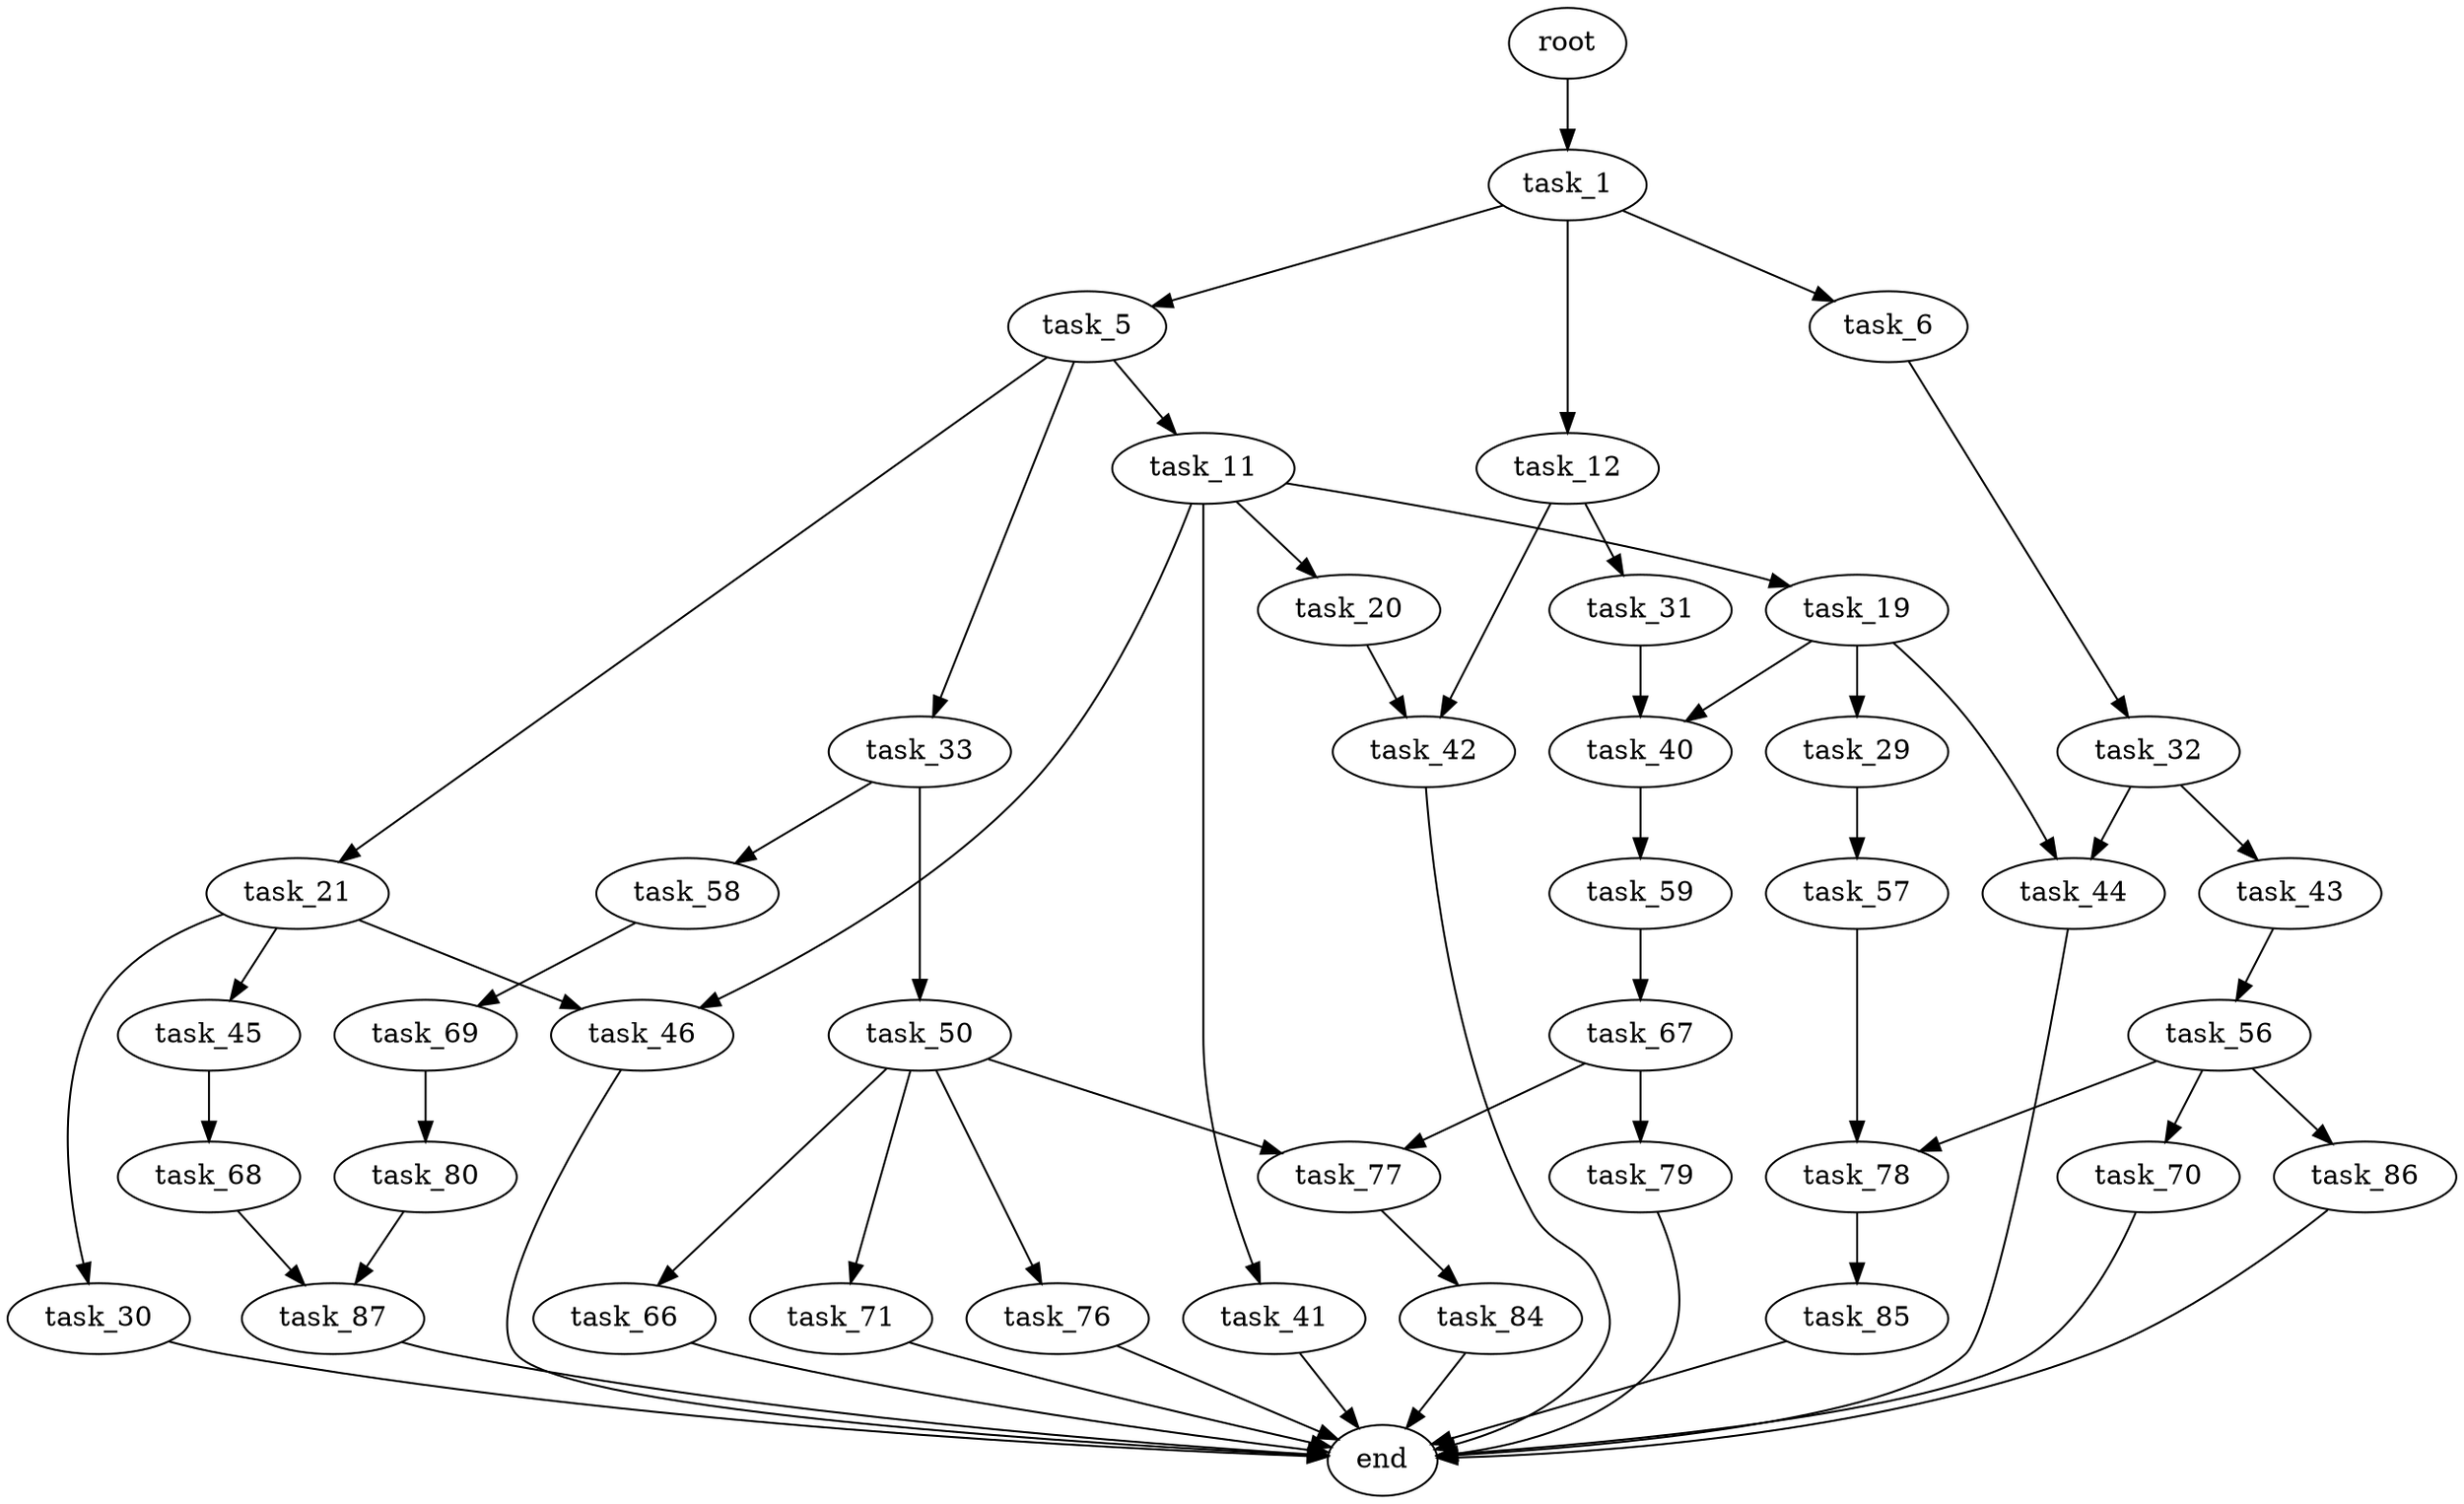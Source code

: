 digraph G {
  root [size="0.000000"];
  task_1 [size="549755813888.000000"];
  task_5 [size="6291411328.000000"];
  task_6 [size="782757789696.000000"];
  task_11 [size="596309138.000000"];
  task_12 [size="845327550088.000000"];
  task_19 [size="231928233984.000000"];
  task_20 [size="1073741824000.000000"];
  task_21 [size="16492253115.000000"];
  task_29 [size="235312298873.000000"];
  task_30 [size="6100480427.000000"];
  task_31 [size="3054199670.000000"];
  task_32 [size="8589934592.000000"];
  task_33 [size="1073741824000.000000"];
  task_40 [size="368293445632.000000"];
  task_41 [size="28866414511.000000"];
  task_42 [size="163500173183.000000"];
  task_43 [size="1816783164.000000"];
  task_44 [size="782757789696.000000"];
  task_45 [size="34616927512.000000"];
  task_46 [size="134217728000.000000"];
  task_50 [size="8128499682.000000"];
  task_56 [size="782757789696.000000"];
  task_57 [size="7014844661.000000"];
  task_58 [size="366259380.000000"];
  task_59 [size="134217728000.000000"];
  task_66 [size="846817798343.000000"];
  task_67 [size="29364179557.000000"];
  task_68 [size="130541967909.000000"];
  task_69 [size="8234406135.000000"];
  task_70 [size="270939036097.000000"];
  task_71 [size="715596777842.000000"];
  task_76 [size="28991029248.000000"];
  task_77 [size="29489294120.000000"];
  task_78 [size="8589934592.000000"];
  task_79 [size="1126574370636.000000"];
  task_80 [size="39003897336.000000"];
  task_84 [size="368293445632.000000"];
  task_85 [size="68719476736.000000"];
  task_86 [size="6569503304.000000"];
  task_87 [size="1128210507050.000000"];
  end [size="0.000000"];

  root -> task_1 [size="1.000000"];
  task_1 -> task_5 [size="536870912.000000"];
  task_1 -> task_6 [size="536870912.000000"];
  task_1 -> task_12 [size="536870912.000000"];
  task_5 -> task_11 [size="301989888.000000"];
  task_5 -> task_21 [size="301989888.000000"];
  task_5 -> task_33 [size="301989888.000000"];
  task_6 -> task_32 [size="679477248.000000"];
  task_11 -> task_19 [size="33554432.000000"];
  task_11 -> task_20 [size="33554432.000000"];
  task_11 -> task_41 [size="33554432.000000"];
  task_11 -> task_46 [size="33554432.000000"];
  task_12 -> task_31 [size="679477248.000000"];
  task_12 -> task_42 [size="679477248.000000"];
  task_19 -> task_29 [size="301989888.000000"];
  task_19 -> task_40 [size="301989888.000000"];
  task_19 -> task_44 [size="301989888.000000"];
  task_20 -> task_42 [size="838860800.000000"];
  task_21 -> task_30 [size="411041792.000000"];
  task_21 -> task_45 [size="411041792.000000"];
  task_21 -> task_46 [size="411041792.000000"];
  task_29 -> task_57 [size="411041792.000000"];
  task_30 -> end [size="1.000000"];
  task_31 -> task_40 [size="134217728.000000"];
  task_32 -> task_43 [size="33554432.000000"];
  task_32 -> task_44 [size="33554432.000000"];
  task_33 -> task_50 [size="838860800.000000"];
  task_33 -> task_58 [size="838860800.000000"];
  task_40 -> task_59 [size="411041792.000000"];
  task_41 -> end [size="1.000000"];
  task_42 -> end [size="1.000000"];
  task_43 -> task_56 [size="75497472.000000"];
  task_44 -> end [size="1.000000"];
  task_45 -> task_68 [size="33554432.000000"];
  task_46 -> end [size="1.000000"];
  task_50 -> task_66 [size="536870912.000000"];
  task_50 -> task_71 [size="536870912.000000"];
  task_50 -> task_76 [size="536870912.000000"];
  task_50 -> task_77 [size="536870912.000000"];
  task_56 -> task_70 [size="679477248.000000"];
  task_56 -> task_78 [size="679477248.000000"];
  task_56 -> task_86 [size="679477248.000000"];
  task_57 -> task_78 [size="838860800.000000"];
  task_58 -> task_69 [size="33554432.000000"];
  task_59 -> task_67 [size="209715200.000000"];
  task_66 -> end [size="1.000000"];
  task_67 -> task_77 [size="33554432.000000"];
  task_67 -> task_79 [size="33554432.000000"];
  task_68 -> task_87 [size="301989888.000000"];
  task_69 -> task_80 [size="301989888.000000"];
  task_70 -> end [size="1.000000"];
  task_71 -> end [size="1.000000"];
  task_76 -> end [size="1.000000"];
  task_77 -> task_84 [size="536870912.000000"];
  task_78 -> task_85 [size="33554432.000000"];
  task_79 -> end [size="1.000000"];
  task_80 -> task_87 [size="838860800.000000"];
  task_84 -> end [size="1.000000"];
  task_85 -> end [size="1.000000"];
  task_86 -> end [size="1.000000"];
  task_87 -> end [size="1.000000"];
}
